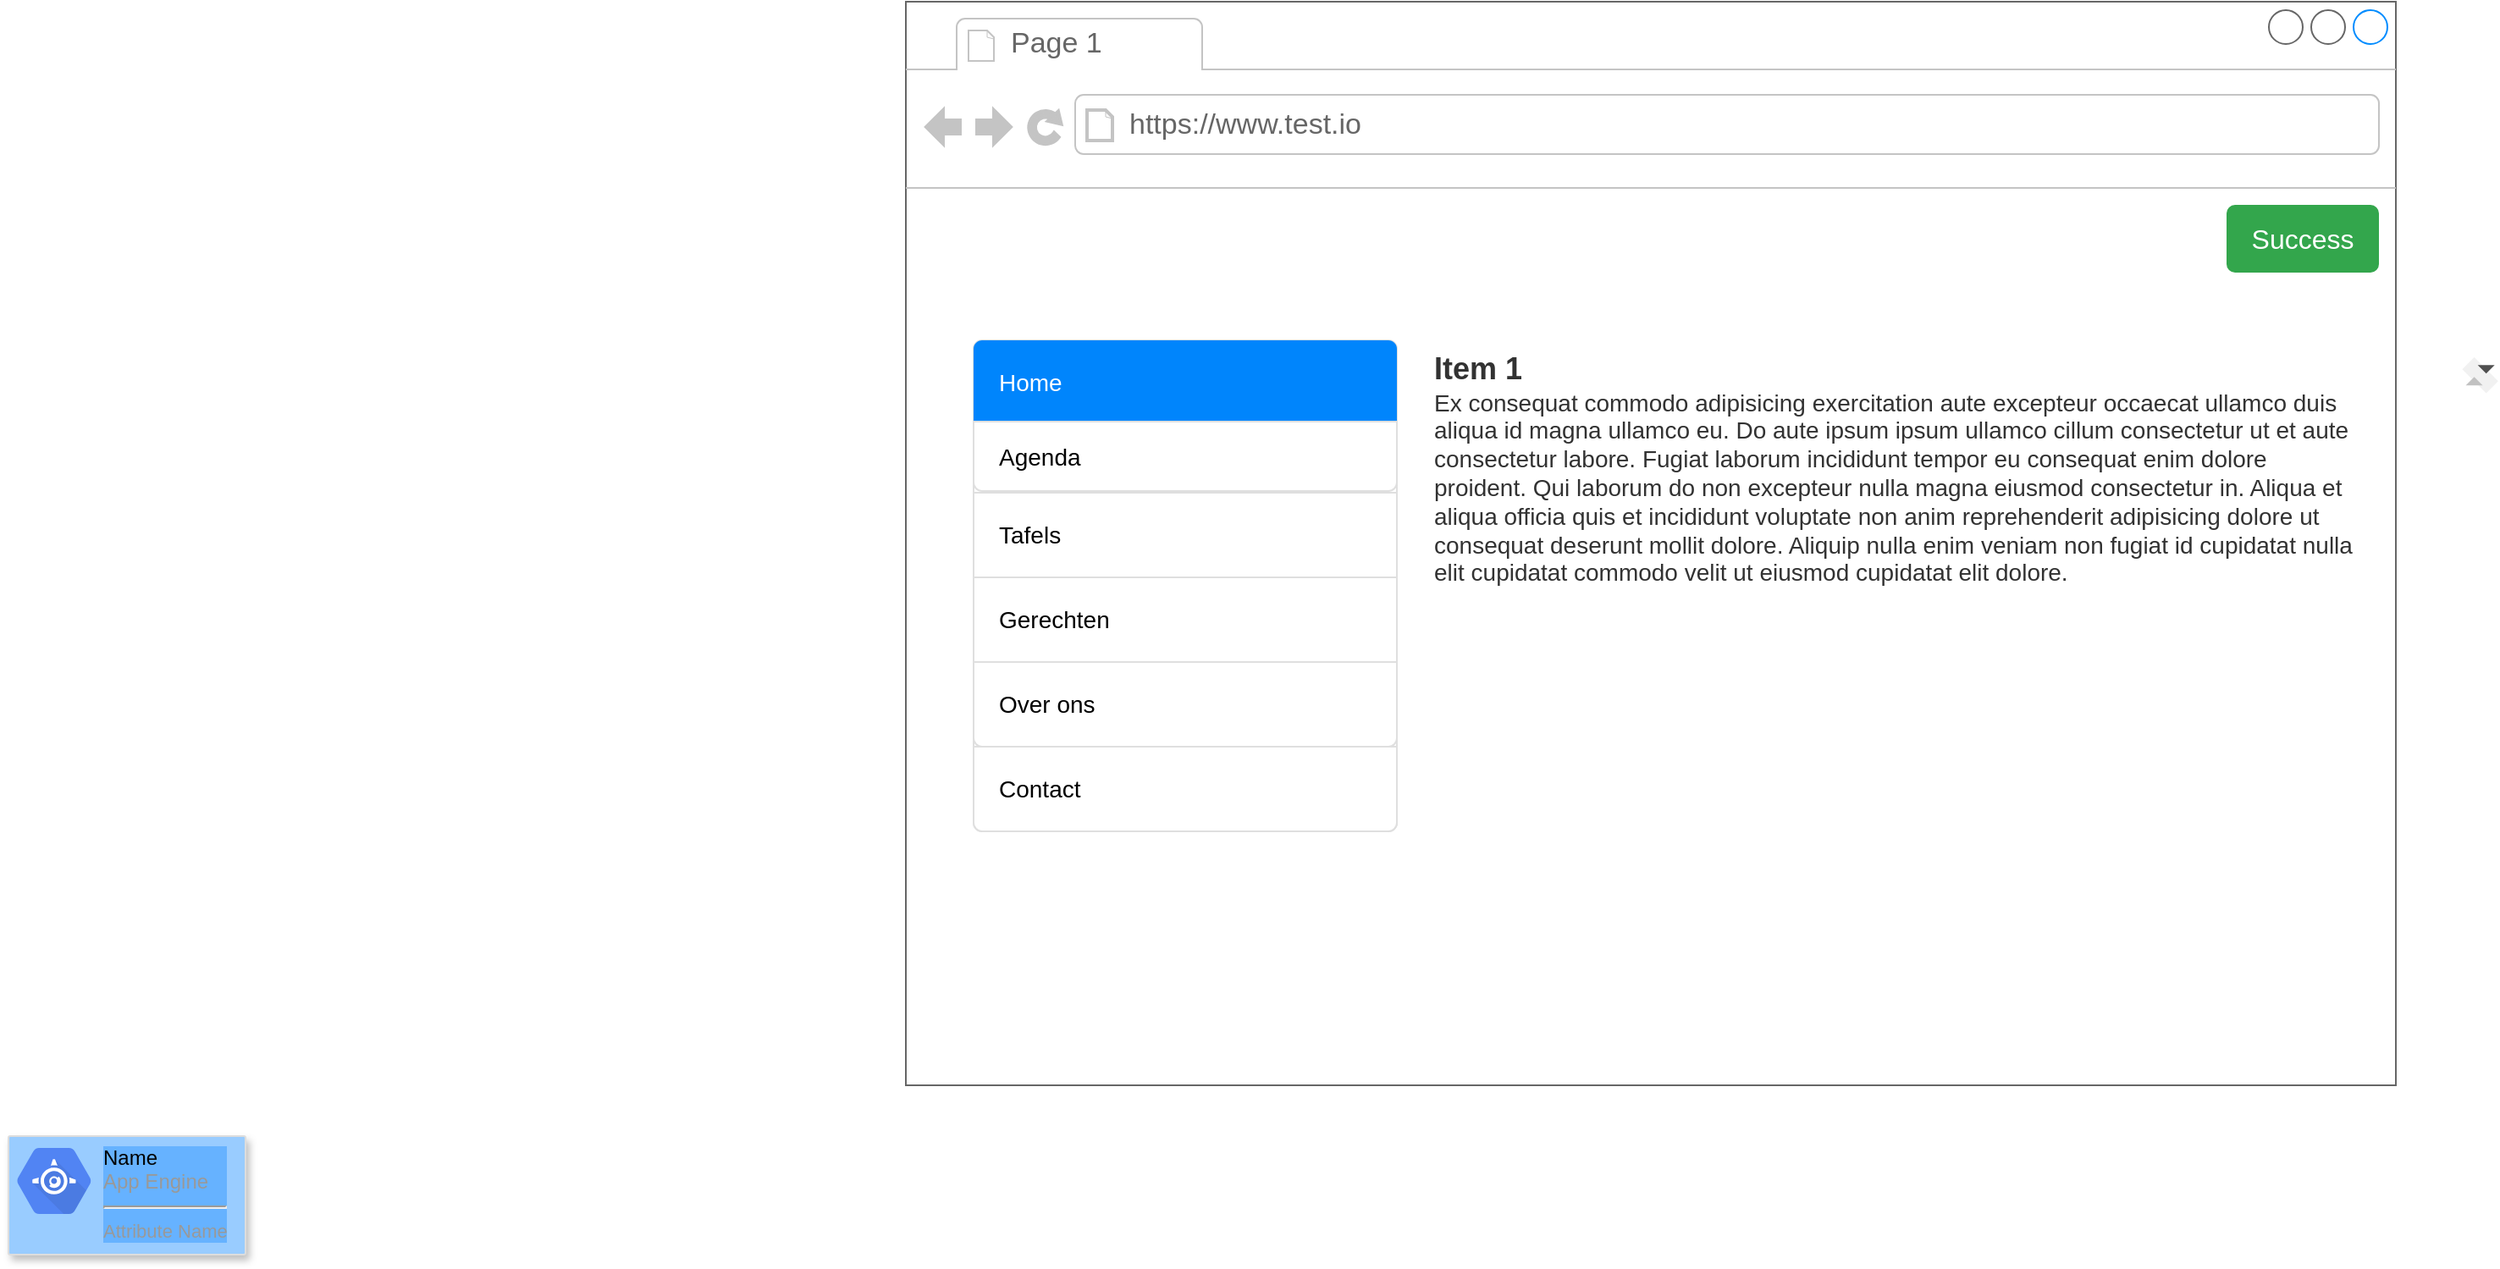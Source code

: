 <mxfile version="16.6.3" type="github" pages="3">
  <diagram id="K6J_tRLVEq_lPAbEYUFF" name="Page-1">
    <mxGraphModel dx="2650" dy="776" grid="1" gridSize="10" guides="1" tooltips="1" connect="1" arrows="1" fold="1" page="1" pageScale="1" pageWidth="1100" pageHeight="850" math="0" shadow="0">
      <root>
        <mxCell id="0" />
        <mxCell id="1" parent="0" />
        <mxCell id="5VyVQo-HFzip59mYqOMK-1" value="" style="strokeWidth=1;shadow=0;dashed=0;align=center;html=1;shape=mxgraph.mockup.containers.browserWindow;rSize=0;strokeColor=#666666;strokeColor2=#008cff;strokeColor3=#c4c4c4;mainText=,;recursiveResize=0;" parent="1" vertex="1">
          <mxGeometry x="260" y="170" width="880" height="640" as="geometry" />
        </mxCell>
        <mxCell id="5VyVQo-HFzip59mYqOMK-2" value="Page 1" style="strokeWidth=1;shadow=0;dashed=0;align=center;html=1;shape=mxgraph.mockup.containers.anchor;fontSize=17;fontColor=#666666;align=left;" parent="5VyVQo-HFzip59mYqOMK-1" vertex="1">
          <mxGeometry x="60" y="12" width="110" height="26" as="geometry" />
        </mxCell>
        <mxCell id="5VyVQo-HFzip59mYqOMK-3" value="https://www.test.io" style="strokeWidth=1;shadow=0;dashed=0;align=center;html=1;shape=mxgraph.mockup.containers.anchor;rSize=0;fontSize=17;fontColor=#666666;align=left;" parent="5VyVQo-HFzip59mYqOMK-1" vertex="1">
          <mxGeometry x="130" y="60" width="250" height="26" as="geometry" />
        </mxCell>
        <mxCell id="5VyVQo-HFzip59mYqOMK-18" value="" style="html=1;shadow=0;dashed=0;shape=mxgraph.bootstrap.rrect;rSize=5;strokeColor=#DFDFDF;html=1;whiteSpace=wrap;fillColor=#FFFFFF;fontColor=#000000;" parent="5VyVQo-HFzip59mYqOMK-1" vertex="1">
          <mxGeometry x="40" y="200" width="250" height="290" as="geometry" />
        </mxCell>
        <mxCell id="5VyVQo-HFzip59mYqOMK-19" value="Home" style="html=1;shadow=0;dashed=0;shape=mxgraph.bootstrap.topButton;rSize=5;strokeColor=none;fillColor=#0085FC;fontColor=#ffffff;perimeter=none;whiteSpace=wrap;resizeWidth=1;align=left;spacing=15;fontSize=14;" parent="5VyVQo-HFzip59mYqOMK-18" vertex="1">
          <mxGeometry width="250" height="50" relative="1" as="geometry">
            <mxPoint as="offset" />
          </mxGeometry>
        </mxCell>
        <mxCell id="5VyVQo-HFzip59mYqOMK-20" value="Tafels" style="strokeColor=inherit;fillColor=inherit;gradientColor=inherit;fontColor=inherit;html=1;shadow=0;dashed=0;perimeter=none;whiteSpace=wrap;resizeWidth=1;align=left;spacing=15;fontSize=14;" parent="5VyVQo-HFzip59mYqOMK-18" vertex="1">
          <mxGeometry width="250" height="50" relative="1" as="geometry">
            <mxPoint y="90" as="offset" />
          </mxGeometry>
        </mxCell>
        <mxCell id="5VyVQo-HFzip59mYqOMK-21" value="Gerechten" style="strokeColor=inherit;fillColor=inherit;gradientColor=inherit;fontColor=inherit;html=1;shadow=0;dashed=0;perimeter=none;whiteSpace=wrap;resizeWidth=1;align=left;spacing=15;fontSize=14;" parent="5VyVQo-HFzip59mYqOMK-18" vertex="1">
          <mxGeometry width="250" height="50" relative="1" as="geometry">
            <mxPoint y="140" as="offset" />
          </mxGeometry>
        </mxCell>
        <mxCell id="5VyVQo-HFzip59mYqOMK-22" value="Agenda" style="strokeColor=inherit;fillColor=inherit;gradientColor=inherit;fontColor=inherit;html=1;shadow=0;dashed=0;shape=mxgraph.bootstrap.bottomButton;rSize=5;perimeter=none;whiteSpace=wrap;resizeWidth=1;resizeHeight=0;align=left;spacing=15;fontSize=14;" parent="5VyVQo-HFzip59mYqOMK-18" vertex="1">
          <mxGeometry y="1" width="250" height="41" relative="1" as="geometry">
            <mxPoint y="-242" as="offset" />
          </mxGeometry>
        </mxCell>
        <mxCell id="5VyVQo-HFzip59mYqOMK-35" value="Over ons" style="strokeColor=inherit;fillColor=inherit;gradientColor=inherit;fontColor=inherit;html=1;shadow=0;dashed=0;shape=mxgraph.bootstrap.bottomButton;rSize=5;perimeter=none;whiteSpace=wrap;resizeWidth=1;resizeHeight=0;align=left;spacing=15;fontSize=14;" parent="5VyVQo-HFzip59mYqOMK-18" vertex="1">
          <mxGeometry y="190" width="250" height="50" as="geometry" />
        </mxCell>
        <mxCell id="5VyVQo-HFzip59mYqOMK-36" value="Contact" style="strokeColor=inherit;fillColor=inherit;gradientColor=inherit;fontColor=inherit;html=1;shadow=0;dashed=0;shape=mxgraph.bootstrap.bottomButton;rSize=5;perimeter=none;whiteSpace=wrap;resizeWidth=1;resizeHeight=0;align=left;spacing=15;fontSize=14;" parent="5VyVQo-HFzip59mYqOMK-18" vertex="1">
          <mxGeometry y="240" width="250" height="50" as="geometry" />
        </mxCell>
        <mxCell id="5VyVQo-HFzip59mYqOMK-23" value="&lt;font style=&quot;font-size: 18px&quot;&gt;&lt;b&gt;Item 1&lt;/b&gt;&lt;/font&gt;&lt;br&gt;Ex consequat commodo adipisicing exercitation aute excepteur occaecat ullamco duis aliqua id magna ullamco eu. Do aute ipsum ipsum ullamco cillum consectetur ut et aute consectetur labore. Fugiat laborum incididunt tempor eu consequat enim dolore proident. Qui laborum do non excepteur nulla magna eiusmod consectetur in. Aliqua et aliqua officia quis et incididunt voluptate non anim reprehenderit adipisicing dolore ut consequat deserunt mollit dolore. Aliquip nulla enim veniam non fugiat id cupidatat nulla elit cupidatat commodo velit ut eiusmod cupidatat elit dolore." style="fillColor=none;strokeColor=none;align=left;fontSize=14;fontColor=#323232;html=1;whiteSpace=wrap;verticalAlign=top;spacingRight=25;" parent="5VyVQo-HFzip59mYqOMK-1" vertex="1">
          <mxGeometry x="310" y="200" width="570" height="160" as="geometry" />
        </mxCell>
        <mxCell id="5VyVQo-HFzip59mYqOMK-24" value="" style="html=1;shadow=0;dashed=0;fillColor=#F1F1F1;strokeColor=none;resizeHeight=1;rotation=45;" parent="5VyVQo-HFzip59mYqOMK-23" vertex="1">
          <mxGeometry x="1" width="20" height="10" relative="1" as="geometry">
            <mxPoint x="39.81" y="15.6" as="offset" />
          </mxGeometry>
        </mxCell>
        <mxCell id="5VyVQo-HFzip59mYqOMK-26" value="" style="shape=triangle;direction=north;fillColor=#C1C1C1;strokeColor=none;perimeter=none;" parent="5VyVQo-HFzip59mYqOMK-24" vertex="1">
          <mxGeometry width="10" height="5" relative="1" as="geometry">
            <mxPoint x="5" y="7.5" as="offset" />
          </mxGeometry>
        </mxCell>
        <mxCell id="5VyVQo-HFzip59mYqOMK-27" value="" style="shape=triangle;direction=south;fillColor=#505050;strokeColor=none;perimeter=none;" parent="5VyVQo-HFzip59mYqOMK-24" vertex="1">
          <mxGeometry y="1" width="10" height="5" relative="1" as="geometry">
            <mxPoint x="5" y="-12.5" as="offset" />
          </mxGeometry>
        </mxCell>
        <mxCell id="5VyVQo-HFzip59mYqOMK-38" value="" style="shape=image;html=1;verticalAlign=top;verticalLabelPosition=bottom;labelBackgroundColor=#ffffff;imageAspect=0;aspect=fixed;image=https://cdn4.iconfinder.com/data/icons/miu/24/food-fork-spoon-restaurant-eating-outline-stroke-128.png;fillColor=#99CCFF;" parent="5VyVQo-HFzip59mYqOMK-1" vertex="1">
          <mxGeometry x="40" y="120" width="70" height="70" as="geometry" />
        </mxCell>
        <mxCell id="5VyVQo-HFzip59mYqOMK-41" value="Success" style="html=1;shadow=0;dashed=0;shape=mxgraph.bootstrap.rrect;rSize=5;strokeColor=none;strokeWidth=1;fillColor=#33A64C;fontColor=#FFFFFF;whiteSpace=wrap;align=center;verticalAlign=middle;spacingLeft=0;fontStyle=0;fontSize=16;spacing=5;" parent="5VyVQo-HFzip59mYqOMK-1" vertex="1">
          <mxGeometry x="780" y="120" width="90" height="40" as="geometry" />
        </mxCell>
        <mxCell id="5VyVQo-HFzip59mYqOMK-52" value="" style="strokeColor=#dddddd;shadow=1;strokeWidth=1;rounded=1;absoluteArcSize=1;arcSize=2;labelBackgroundColor=#66B2FF;fillColor=#99CCFF;" parent="1" vertex="1">
          <mxGeometry x="-270" y="840" width="140" height="70" as="geometry" />
        </mxCell>
        <mxCell id="5VyVQo-HFzip59mYqOMK-53" value="&lt;font color=&quot;#000000&quot;&gt;Name&lt;/font&gt;&lt;br&gt;App Engine&lt;hr&gt;&lt;font style=&quot;font-size: 11px&quot;&gt;Attribute Name&lt;/font&gt;" style="sketch=0;dashed=0;connectable=0;html=1;fillColor=#5184F3;strokeColor=none;shape=mxgraph.gcp2.app_engine;part=1;labelPosition=right;verticalLabelPosition=middle;align=left;verticalAlign=top;spacingLeft=5;fontColor=#999999;fontSize=12;spacingTop=-8;labelBackgroundColor=#66B2FF;" parent="5VyVQo-HFzip59mYqOMK-52" vertex="1">
          <mxGeometry width="44" height="39" relative="1" as="geometry">
            <mxPoint x="5" y="7" as="offset" />
          </mxGeometry>
        </mxCell>
      </root>
    </mxGraphModel>
  </diagram>
  <diagram id="MmVIAEuAHrnc6lL0AfFO" name="Page-2">
    <mxGraphModel dx="1550" dy="776" grid="1" gridSize="10" guides="1" tooltips="1" connect="1" arrows="1" fold="1" page="1" pageScale="1" pageWidth="1100" pageHeight="850" math="0" shadow="0">
      <root>
        <mxCell id="j9k-j_MA0UIodiUEjffE-0" />
        <mxCell id="j9k-j_MA0UIodiUEjffE-1" parent="j9k-j_MA0UIodiUEjffE-0" />
        <mxCell id="GJUT2b7dMNTfq6nCXXpO-0" value="" style="strokeWidth=1;shadow=0;dashed=0;align=center;html=1;shape=mxgraph.mockup.containers.browserWindow;rSize=0;strokeColor=#666666;strokeColor2=#008cff;strokeColor3=#c4c4c4;mainText=,;recursiveResize=0;" parent="j9k-j_MA0UIodiUEjffE-1" vertex="1">
          <mxGeometry x="260" y="170" width="880" height="640" as="geometry" />
        </mxCell>
        <mxCell id="GJUT2b7dMNTfq6nCXXpO-1" value="Gerechten" style="strokeWidth=1;shadow=0;dashed=0;align=center;html=1;shape=mxgraph.mockup.containers.anchor;fontSize=17;fontColor=#666666;align=left;" parent="GJUT2b7dMNTfq6nCXXpO-0" vertex="1">
          <mxGeometry x="60" y="12" width="110" height="26" as="geometry" />
        </mxCell>
        <mxCell id="GJUT2b7dMNTfq6nCXXpO-2" value="https://www.test.io/gerechten" style="strokeWidth=1;shadow=0;dashed=0;align=center;html=1;shape=mxgraph.mockup.containers.anchor;rSize=0;fontSize=17;fontColor=#666666;align=left;" parent="GJUT2b7dMNTfq6nCXXpO-0" vertex="1">
          <mxGeometry x="130" y="60" width="250" height="26" as="geometry" />
        </mxCell>
        <mxCell id="GJUT2b7dMNTfq6nCXXpO-3" value="" style="html=1;shadow=0;dashed=0;shape=mxgraph.bootstrap.rrect;rSize=5;strokeColor=#DFDFDF;html=1;whiteSpace=wrap;fillColor=#FFFFFF;fontColor=#000000;" parent="GJUT2b7dMNTfq6nCXXpO-0" vertex="1">
          <mxGeometry x="40" y="200" width="250" height="290" as="geometry" />
        </mxCell>
        <mxCell id="GJUT2b7dMNTfq6nCXXpO-4" value="Home" style="html=1;shadow=0;dashed=0;shape=mxgraph.bootstrap.topButton;rSize=5;strokeColor=inherit;fillColor=inherit;fontColor=inherit;perimeter=none;whiteSpace=wrap;resizeWidth=1;align=left;spacing=15;fontSize=14;gradientColor=inherit;" parent="GJUT2b7dMNTfq6nCXXpO-3" vertex="1">
          <mxGeometry width="250" height="50" relative="1" as="geometry">
            <mxPoint as="offset" />
          </mxGeometry>
        </mxCell>
        <mxCell id="GJUT2b7dMNTfq6nCXXpO-5" value="Tafels" style="strokeColor=inherit;fillColor=inherit;gradientColor=inherit;fontColor=inherit;html=1;shadow=0;dashed=0;perimeter=none;whiteSpace=wrap;resizeWidth=1;align=left;spacing=15;fontSize=14;" parent="GJUT2b7dMNTfq6nCXXpO-3" vertex="1">
          <mxGeometry width="250" height="50" relative="1" as="geometry">
            <mxPoint y="90" as="offset" />
          </mxGeometry>
        </mxCell>
        <mxCell id="GJUT2b7dMNTfq6nCXXpO-6" value="Gerechten" style="strokeColor=none;fillColor=#0085FC;fontColor=#ffffff;html=1;shadow=0;dashed=0;perimeter=none;whiteSpace=wrap;resizeWidth=1;align=left;spacing=15;fontSize=14;" parent="GJUT2b7dMNTfq6nCXXpO-3" vertex="1">
          <mxGeometry width="250" height="50" relative="1" as="geometry">
            <mxPoint y="140" as="offset" />
          </mxGeometry>
        </mxCell>
        <mxCell id="GJUT2b7dMNTfq6nCXXpO-7" value="Agenda" style="strokeColor=inherit;fillColor=inherit;gradientColor=inherit;fontColor=inherit;html=1;shadow=0;dashed=0;shape=mxgraph.bootstrap.bottomButton;rSize=5;perimeter=none;whiteSpace=wrap;resizeWidth=1;resizeHeight=0;align=left;spacing=15;fontSize=14;" parent="GJUT2b7dMNTfq6nCXXpO-3" vertex="1">
          <mxGeometry y="1" width="250" height="41" relative="1" as="geometry">
            <mxPoint y="-242" as="offset" />
          </mxGeometry>
        </mxCell>
        <mxCell id="GJUT2b7dMNTfq6nCXXpO-8" value="Over ons" style="strokeColor=inherit;fillColor=inherit;gradientColor=inherit;fontColor=inherit;html=1;shadow=0;dashed=0;shape=mxgraph.bootstrap.bottomButton;rSize=5;perimeter=none;whiteSpace=wrap;resizeWidth=1;resizeHeight=0;align=left;spacing=15;fontSize=14;" parent="GJUT2b7dMNTfq6nCXXpO-3" vertex="1">
          <mxGeometry y="190" width="250" height="50" as="geometry" />
        </mxCell>
        <mxCell id="GJUT2b7dMNTfq6nCXXpO-9" value="Contact" style="strokeColor=inherit;fillColor=inherit;gradientColor=inherit;fontColor=inherit;html=1;shadow=0;dashed=0;shape=mxgraph.bootstrap.bottomButton;rSize=5;perimeter=none;whiteSpace=wrap;resizeWidth=1;resizeHeight=0;align=left;spacing=15;fontSize=14;" parent="GJUT2b7dMNTfq6nCXXpO-3" vertex="1">
          <mxGeometry y="240" width="250" height="50" as="geometry" />
        </mxCell>
        <mxCell id="GJUT2b7dMNTfq6nCXXpO-14" value="" style="shape=image;html=1;verticalAlign=top;verticalLabelPosition=bottom;labelBackgroundColor=#ffffff;imageAspect=0;aspect=fixed;image=https://cdn4.iconfinder.com/data/icons/miu/24/food-fork-spoon-restaurant-eating-outline-stroke-128.png;fillColor=#99CCFF;" parent="GJUT2b7dMNTfq6nCXXpO-0" vertex="1">
          <mxGeometry x="40" y="120" width="70" height="70" as="geometry" />
        </mxCell>
        <mxCell id="GJUT2b7dMNTfq6nCXXpO-15" value="Success" style="html=1;shadow=0;dashed=0;shape=mxgraph.bootstrap.rrect;rSize=5;strokeColor=none;strokeWidth=1;fillColor=#33A64C;fontColor=#FFFFFF;whiteSpace=wrap;align=center;verticalAlign=middle;spacingLeft=0;fontStyle=0;fontSize=16;spacing=5;" parent="GJUT2b7dMNTfq6nCXXpO-0" vertex="1">
          <mxGeometry x="780" y="120" width="90" height="40" as="geometry" />
        </mxCell>
        <mxCell id="GJUT2b7dMNTfq6nCXXpO-20" value="" style="shape=image;html=1;verticalAlign=top;verticalLabelPosition=bottom;labelBackgroundColor=#ffffff;imageAspect=0;aspect=fixed;image=https://cdn4.iconfinder.com/data/icons/restaurant-135/32/Restaurant_restaurant_menu_food_fork-128.png;strokeColor=#99FF33;fillColor=#99CCFF;" parent="GJUT2b7dMNTfq6nCXXpO-0" vertex="1">
          <mxGeometry x="690" y="200" width="128" height="128" as="geometry" />
        </mxCell>
        <mxCell id="GJUT2b7dMNTfq6nCXXpO-29" value="" style="shape=image;html=1;verticalAlign=top;verticalLabelPosition=bottom;labelBackgroundColor=#ffffff;imageAspect=0;aspect=fixed;image=https://cdn4.iconfinder.com/data/icons/restaurant-135/32/Restaurant_restaurant_menu_food_fork-128.png;strokeColor=#99FF33;fillColor=#99CCFF;" parent="GJUT2b7dMNTfq6nCXXpO-0" vertex="1">
          <mxGeometry x="330" y="190" width="68" height="68" as="geometry" />
        </mxCell>
        <mxCell id="GJUT2b7dMNTfq6nCXXpO-28" value="" style="shape=image;html=1;verticalAlign=top;verticalLabelPosition=bottom;labelBackgroundColor=#ffffff;imageAspect=0;aspect=fixed;image=https://cdn4.iconfinder.com/data/icons/restaurant-135/32/Restaurant_restaurant_menu_food_fork-128.png;strokeColor=#99FF33;fillColor=#99CCFF;" parent="GJUT2b7dMNTfq6nCXXpO-0" vertex="1">
          <mxGeometry x="430" y="200" width="128" height="128" as="geometry" />
        </mxCell>
        <mxCell id="GJUT2b7dMNTfq6nCXXpO-27" value="" style="shape=image;html=1;verticalAlign=top;verticalLabelPosition=bottom;labelBackgroundColor=#ffffff;imageAspect=0;aspect=fixed;image=https://cdn4.iconfinder.com/data/icons/restaurant-135/32/Restaurant_restaurant_menu_food_fork-128.png;strokeColor=#99FF33;fillColor=#99CCFF;" parent="GJUT2b7dMNTfq6nCXXpO-0" vertex="1">
          <mxGeometry x="562" y="200" width="128" height="128" as="geometry" />
        </mxCell>
        <mxCell id="GJUT2b7dMNTfq6nCXXpO-21" value="" style="shape=image;html=1;verticalAlign=top;verticalLabelPosition=bottom;labelBackgroundColor=#ffffff;imageAspect=0;aspect=fixed;image=https://cdn4.iconfinder.com/data/icons/restaurant-135/32/Restaurant_restaurant_menu_food_fork-128.png;strokeColor=#99FF33;fillColor=#99CCFF;" parent="GJUT2b7dMNTfq6nCXXpO-0" vertex="1">
          <mxGeometry x="320" y="350" width="128" height="128" as="geometry" />
        </mxCell>
        <mxCell id="GJUT2b7dMNTfq6nCXXpO-25" value="" style="shape=image;html=1;verticalAlign=top;verticalLabelPosition=bottom;labelBackgroundColor=#ffffff;imageAspect=0;aspect=fixed;image=https://cdn4.iconfinder.com/data/icons/restaurant-135/32/Restaurant_restaurant_menu_food_fork-128.png;strokeColor=#99FF33;fillColor=#99CCFF;" parent="GJUT2b7dMNTfq6nCXXpO-0" vertex="1">
          <mxGeometry x="434" y="350" width="128" height="128" as="geometry" />
        </mxCell>
        <mxCell id="GJUT2b7dMNTfq6nCXXpO-22" value="" style="shape=image;html=1;verticalAlign=top;verticalLabelPosition=bottom;labelBackgroundColor=#ffffff;imageAspect=0;aspect=fixed;image=https://cdn4.iconfinder.com/data/icons/restaurant-135/32/Restaurant_restaurant_menu_food_fork-128.png;strokeColor=#99FF33;fillColor=#99CCFF;" parent="GJUT2b7dMNTfq6nCXXpO-0" vertex="1">
          <mxGeometry x="552" y="350" width="128" height="128" as="geometry" />
        </mxCell>
        <mxCell id="GJUT2b7dMNTfq6nCXXpO-26" value="" style="shape=image;html=1;verticalAlign=top;verticalLabelPosition=bottom;labelBackgroundColor=#ffffff;imageAspect=0;aspect=fixed;image=https://cdn4.iconfinder.com/data/icons/restaurant-135/32/Restaurant_restaurant_menu_food_fork-128.png;strokeColor=#99FF33;fillColor=#99CCFF;" parent="GJUT2b7dMNTfq6nCXXpO-0" vertex="1">
          <mxGeometry x="690" y="350" width="128" height="128" as="geometry" />
        </mxCell>
        <mxCell id="GJUT2b7dMNTfq6nCXXpO-30" value="" style="shape=image;html=1;verticalAlign=top;verticalLabelPosition=bottom;labelBackgroundColor=#ffffff;imageAspect=0;aspect=fixed;image=https://cdn4.iconfinder.com/data/icons/restaurant-135/32/Restaurant_restaurant_menu_food_fork-128.png;strokeColor=#99FF33;fillColor=#99CCFF;" parent="GJUT2b7dMNTfq6nCXXpO-0" vertex="1">
          <mxGeometry x="320" y="478" width="128" height="128" as="geometry" />
        </mxCell>
        <mxCell id="GJUT2b7dMNTfq6nCXXpO-31" value="" style="shape=image;html=1;verticalAlign=top;verticalLabelPosition=bottom;labelBackgroundColor=#ffffff;imageAspect=0;aspect=fixed;image=https://cdn4.iconfinder.com/data/icons/restaurant-135/32/Restaurant_restaurant_menu_food_fork-128.png;strokeColor=#99FF33;fillColor=#99CCFF;" parent="GJUT2b7dMNTfq6nCXXpO-0" vertex="1">
          <mxGeometry x="430" y="478" width="128" height="128" as="geometry" />
        </mxCell>
        <mxCell id="GJUT2b7dMNTfq6nCXXpO-32" value="" style="shape=image;html=1;verticalAlign=top;verticalLabelPosition=bottom;labelBackgroundColor=#ffffff;imageAspect=0;aspect=fixed;image=https://cdn4.iconfinder.com/data/icons/restaurant-135/32/Restaurant_restaurant_menu_food_fork-128.png;strokeColor=#99FF33;fillColor=#99CCFF;" parent="GJUT2b7dMNTfq6nCXXpO-0" vertex="1">
          <mxGeometry x="552" y="478" width="128" height="128" as="geometry" />
        </mxCell>
        <mxCell id="GJUT2b7dMNTfq6nCXXpO-33" value="" style="shape=image;html=1;verticalAlign=top;verticalLabelPosition=bottom;labelBackgroundColor=#ffffff;imageAspect=0;aspect=fixed;image=https://cdn4.iconfinder.com/data/icons/restaurant-135/32/Restaurant_restaurant_menu_food_fork-128.png;strokeColor=#99FF33;fillColor=#99CCFF;" parent="GJUT2b7dMNTfq6nCXXpO-0" vertex="1">
          <mxGeometry x="690" y="478" width="128" height="128" as="geometry" />
        </mxCell>
      </root>
    </mxGraphModel>
  </diagram>
  <diagram id="5OUxlLkc250nYp1ZlOiw" name="Page-3">
    <mxGraphModel dx="1550" dy="776" grid="1" gridSize="10" guides="1" tooltips="1" connect="1" arrows="1" fold="1" page="1" pageScale="1" pageWidth="1169" pageHeight="827" math="0" shadow="0">
      <root>
        <mxCell id="4wdw4Kn6r6U6E3YTfGxM-0" />
        <mxCell id="4wdw4Kn6r6U6E3YTfGxM-1" parent="4wdw4Kn6r6U6E3YTfGxM-0" />
        <mxCell id="vEWcsnxENSLzKa6nW2Ym-0" value="member" style="shape=table;startSize=30;container=1;collapsible=1;childLayout=tableLayout;fixedRows=1;rowLines=0;fontStyle=1;align=center;resizeLast=1;" vertex="1" parent="4wdw4Kn6r6U6E3YTfGxM-1">
          <mxGeometry x="390" y="180" width="180" height="190" as="geometry" />
        </mxCell>
        <mxCell id="vEWcsnxENSLzKa6nW2Ym-1" value="" style="shape=tableRow;horizontal=0;startSize=0;swimlaneHead=0;swimlaneBody=0;fillColor=none;collapsible=0;dropTarget=0;points=[[0,0.5],[1,0.5]];portConstraint=eastwest;top=0;left=0;right=0;bottom=1;" vertex="1" parent="vEWcsnxENSLzKa6nW2Ym-0">
          <mxGeometry y="30" width="180" height="30" as="geometry" />
        </mxCell>
        <mxCell id="vEWcsnxENSLzKa6nW2Ym-2" value="PK" style="shape=partialRectangle;connectable=0;fillColor=none;top=0;left=0;bottom=0;right=0;fontStyle=1;overflow=hidden;" vertex="1" parent="vEWcsnxENSLzKa6nW2Ym-1">
          <mxGeometry width="30" height="30" as="geometry">
            <mxRectangle width="30" height="30" as="alternateBounds" />
          </mxGeometry>
        </mxCell>
        <mxCell id="vEWcsnxENSLzKa6nW2Ym-3" value="id" style="shape=partialRectangle;connectable=0;fillColor=none;top=0;left=0;bottom=0;right=0;align=left;spacingLeft=6;fontStyle=5;overflow=hidden;" vertex="1" parent="vEWcsnxENSLzKa6nW2Ym-1">
          <mxGeometry x="30" width="150" height="30" as="geometry">
            <mxRectangle width="150" height="30" as="alternateBounds" />
          </mxGeometry>
        </mxCell>
        <mxCell id="vEWcsnxENSLzKa6nW2Ym-4" value="" style="shape=tableRow;horizontal=0;startSize=0;swimlaneHead=0;swimlaneBody=0;fillColor=none;collapsible=0;dropTarget=0;points=[[0,0.5],[1,0.5]];portConstraint=eastwest;top=0;left=0;right=0;bottom=0;" vertex="1" parent="vEWcsnxENSLzKa6nW2Ym-0">
          <mxGeometry y="60" width="180" height="30" as="geometry" />
        </mxCell>
        <mxCell id="vEWcsnxENSLzKa6nW2Ym-5" value="" style="shape=partialRectangle;connectable=0;fillColor=none;top=0;left=0;bottom=0;right=0;editable=1;overflow=hidden;" vertex="1" parent="vEWcsnxENSLzKa6nW2Ym-4">
          <mxGeometry width="30" height="30" as="geometry">
            <mxRectangle width="30" height="30" as="alternateBounds" />
          </mxGeometry>
        </mxCell>
        <mxCell id="vEWcsnxENSLzKa6nW2Ym-6" value="name" style="shape=partialRectangle;connectable=0;fillColor=none;top=0;left=0;bottom=0;right=0;align=left;spacingLeft=6;overflow=hidden;" vertex="1" parent="vEWcsnxENSLzKa6nW2Ym-4">
          <mxGeometry x="30" width="150" height="30" as="geometry">
            <mxRectangle width="150" height="30" as="alternateBounds" />
          </mxGeometry>
        </mxCell>
        <mxCell id="vEWcsnxENSLzKa6nW2Ym-7" value="" style="shape=tableRow;horizontal=0;startSize=0;swimlaneHead=0;swimlaneBody=0;fillColor=none;collapsible=0;dropTarget=0;points=[[0,0.5],[1,0.5]];portConstraint=eastwest;top=0;left=0;right=0;bottom=0;" vertex="1" parent="vEWcsnxENSLzKa6nW2Ym-0">
          <mxGeometry y="90" width="180" height="30" as="geometry" />
        </mxCell>
        <mxCell id="vEWcsnxENSLzKa6nW2Ym-8" value="" style="shape=partialRectangle;connectable=0;fillColor=none;top=0;left=0;bottom=0;right=0;editable=1;overflow=hidden;" vertex="1" parent="vEWcsnxENSLzKa6nW2Ym-7">
          <mxGeometry width="30" height="30" as="geometry">
            <mxRectangle width="30" height="30" as="alternateBounds" />
          </mxGeometry>
        </mxCell>
        <mxCell id="vEWcsnxENSLzKa6nW2Ym-9" value="DOB" style="shape=partialRectangle;connectable=0;fillColor=none;top=0;left=0;bottom=0;right=0;align=left;spacingLeft=6;overflow=hidden;" vertex="1" parent="vEWcsnxENSLzKa6nW2Ym-7">
          <mxGeometry x="30" width="150" height="30" as="geometry">
            <mxRectangle width="150" height="30" as="alternateBounds" />
          </mxGeometry>
        </mxCell>
        <mxCell id="vEWcsnxENSLzKa6nW2Ym-10" value="" style="shape=tableRow;horizontal=0;startSize=0;swimlaneHead=0;swimlaneBody=0;fillColor=none;collapsible=0;dropTarget=0;points=[[0,0.5],[1,0.5]];portConstraint=eastwest;top=0;left=0;right=0;bottom=0;" vertex="1" parent="vEWcsnxENSLzKa6nW2Ym-0">
          <mxGeometry y="120" width="180" height="30" as="geometry" />
        </mxCell>
        <mxCell id="vEWcsnxENSLzKa6nW2Ym-11" value="" style="shape=partialRectangle;connectable=0;fillColor=none;top=0;left=0;bottom=0;right=0;editable=1;overflow=hidden;" vertex="1" parent="vEWcsnxENSLzKa6nW2Ym-10">
          <mxGeometry width="30" height="30" as="geometry">
            <mxRectangle width="30" height="30" as="alternateBounds" />
          </mxGeometry>
        </mxCell>
        <mxCell id="vEWcsnxENSLzKa6nW2Ym-12" value="e_mail" style="shape=partialRectangle;connectable=0;fillColor=none;top=0;left=0;bottom=0;right=0;align=left;spacingLeft=6;overflow=hidden;" vertex="1" parent="vEWcsnxENSLzKa6nW2Ym-10">
          <mxGeometry x="30" width="150" height="30" as="geometry">
            <mxRectangle width="150" height="30" as="alternateBounds" />
          </mxGeometry>
        </mxCell>
        <mxCell id="vEWcsnxENSLzKa6nW2Ym-22" style="shape=tableRow;horizontal=0;startSize=0;swimlaneHead=0;swimlaneBody=0;fillColor=none;collapsible=0;dropTarget=0;points=[[0,0.5],[1,0.5]];portConstraint=eastwest;top=0;left=0;right=0;bottom=0;" vertex="1" parent="vEWcsnxENSLzKa6nW2Ym-0">
          <mxGeometry y="150" width="180" height="30" as="geometry" />
        </mxCell>
        <mxCell id="vEWcsnxENSLzKa6nW2Ym-23" style="shape=partialRectangle;connectable=0;fillColor=none;top=0;left=0;bottom=0;right=0;editable=1;overflow=hidden;" vertex="1" parent="vEWcsnxENSLzKa6nW2Ym-22">
          <mxGeometry width="30" height="30" as="geometry">
            <mxRectangle width="30" height="30" as="alternateBounds" />
          </mxGeometry>
        </mxCell>
        <mxCell id="vEWcsnxENSLzKa6nW2Ym-24" value="phone" style="shape=partialRectangle;connectable=0;fillColor=none;top=0;left=0;bottom=0;right=0;align=left;spacingLeft=6;overflow=hidden;" vertex="1" parent="vEWcsnxENSLzKa6nW2Ym-22">
          <mxGeometry x="30" width="150" height="30" as="geometry">
            <mxRectangle width="150" height="30" as="alternateBounds" />
          </mxGeometry>
        </mxCell>
        <mxCell id="vEWcsnxENSLzKa6nW2Ym-25" value="tournament" style="shape=table;startSize=30;container=1;collapsible=1;childLayout=tableLayout;fixedRows=1;rowLines=0;fontStyle=1;align=center;resizeLast=1;" vertex="1" parent="4wdw4Kn6r6U6E3YTfGxM-1">
          <mxGeometry x="430" y="510" width="180" height="160" as="geometry" />
        </mxCell>
        <mxCell id="vEWcsnxENSLzKa6nW2Ym-26" value="" style="shape=tableRow;horizontal=0;startSize=0;swimlaneHead=0;swimlaneBody=0;fillColor=none;collapsible=0;dropTarget=0;points=[[0,0.5],[1,0.5]];portConstraint=eastwest;top=0;left=0;right=0;bottom=1;" vertex="1" parent="vEWcsnxENSLzKa6nW2Ym-25">
          <mxGeometry y="30" width="180" height="30" as="geometry" />
        </mxCell>
        <mxCell id="vEWcsnxENSLzKa6nW2Ym-27" value="PK" style="shape=partialRectangle;connectable=0;fillColor=none;top=0;left=0;bottom=0;right=0;fontStyle=1;overflow=hidden;" vertex="1" parent="vEWcsnxENSLzKa6nW2Ym-26">
          <mxGeometry width="30" height="30" as="geometry">
            <mxRectangle width="30" height="30" as="alternateBounds" />
          </mxGeometry>
        </mxCell>
        <mxCell id="vEWcsnxENSLzKa6nW2Ym-28" value="id" style="shape=partialRectangle;connectable=0;fillColor=none;top=0;left=0;bottom=0;right=0;align=left;spacingLeft=6;fontStyle=5;overflow=hidden;" vertex="1" parent="vEWcsnxENSLzKa6nW2Ym-26">
          <mxGeometry x="30" width="150" height="30" as="geometry">
            <mxRectangle width="150" height="30" as="alternateBounds" />
          </mxGeometry>
        </mxCell>
        <mxCell id="vEWcsnxENSLzKa6nW2Ym-29" value="" style="shape=tableRow;horizontal=0;startSize=0;swimlaneHead=0;swimlaneBody=0;fillColor=none;collapsible=0;dropTarget=0;points=[[0,0.5],[1,0.5]];portConstraint=eastwest;top=0;left=0;right=0;bottom=0;" vertex="1" parent="vEWcsnxENSLzKa6nW2Ym-25">
          <mxGeometry y="60" width="180" height="30" as="geometry" />
        </mxCell>
        <mxCell id="vEWcsnxENSLzKa6nW2Ym-30" value="" style="shape=partialRectangle;connectable=0;fillColor=none;top=0;left=0;bottom=0;right=0;editable=1;overflow=hidden;" vertex="1" parent="vEWcsnxENSLzKa6nW2Ym-29">
          <mxGeometry width="30" height="30" as="geometry">
            <mxRectangle width="30" height="30" as="alternateBounds" />
          </mxGeometry>
        </mxCell>
        <mxCell id="vEWcsnxENSLzKa6nW2Ym-31" value="name" style="shape=partialRectangle;connectable=0;fillColor=none;top=0;left=0;bottom=0;right=0;align=left;spacingLeft=6;overflow=hidden;" vertex="1" parent="vEWcsnxENSLzKa6nW2Ym-29">
          <mxGeometry x="30" width="150" height="30" as="geometry">
            <mxRectangle width="150" height="30" as="alternateBounds" />
          </mxGeometry>
        </mxCell>
        <mxCell id="vEWcsnxENSLzKa6nW2Ym-32" value="" style="shape=tableRow;horizontal=0;startSize=0;swimlaneHead=0;swimlaneBody=0;fillColor=none;collapsible=0;dropTarget=0;points=[[0,0.5],[1,0.5]];portConstraint=eastwest;top=0;left=0;right=0;bottom=0;" vertex="1" parent="vEWcsnxENSLzKa6nW2Ym-25">
          <mxGeometry y="90" width="180" height="30" as="geometry" />
        </mxCell>
        <mxCell id="vEWcsnxENSLzKa6nW2Ym-33" value="" style="shape=partialRectangle;connectable=0;fillColor=none;top=0;left=0;bottom=0;right=0;editable=1;overflow=hidden;" vertex="1" parent="vEWcsnxENSLzKa6nW2Ym-32">
          <mxGeometry width="30" height="30" as="geometry">
            <mxRectangle width="30" height="30" as="alternateBounds" />
          </mxGeometry>
        </mxCell>
        <mxCell id="vEWcsnxENSLzKa6nW2Ym-34" value="date" style="shape=partialRectangle;connectable=0;fillColor=none;top=0;left=0;bottom=0;right=0;align=left;spacingLeft=6;overflow=hidden;" vertex="1" parent="vEWcsnxENSLzKa6nW2Ym-32">
          <mxGeometry x="30" width="150" height="30" as="geometry">
            <mxRectangle width="150" height="30" as="alternateBounds" />
          </mxGeometry>
        </mxCell>
        <mxCell id="vEWcsnxENSLzKa6nW2Ym-35" value="" style="shape=tableRow;horizontal=0;startSize=0;swimlaneHead=0;swimlaneBody=0;fillColor=none;collapsible=0;dropTarget=0;points=[[0,0.5],[1,0.5]];portConstraint=eastwest;top=0;left=0;right=0;bottom=0;" vertex="1" parent="vEWcsnxENSLzKa6nW2Ym-25">
          <mxGeometry y="120" width="180" height="30" as="geometry" />
        </mxCell>
        <mxCell id="vEWcsnxENSLzKa6nW2Ym-36" value="" style="shape=partialRectangle;connectable=0;fillColor=none;top=0;left=0;bottom=0;right=0;editable=1;overflow=hidden;" vertex="1" parent="vEWcsnxENSLzKa6nW2Ym-35">
          <mxGeometry width="30" height="30" as="geometry">
            <mxRectangle width="30" height="30" as="alternateBounds" />
          </mxGeometry>
        </mxCell>
        <mxCell id="vEWcsnxENSLzKa6nW2Ym-37" value="capacity" style="shape=partialRectangle;connectable=0;fillColor=none;top=0;left=0;bottom=0;right=0;align=left;spacingLeft=6;overflow=hidden;" vertex="1" parent="vEWcsnxENSLzKa6nW2Ym-35">
          <mxGeometry x="30" width="150" height="30" as="geometry">
            <mxRectangle width="150" height="30" as="alternateBounds" />
          </mxGeometry>
        </mxCell>
        <mxCell id="vEWcsnxENSLzKa6nW2Ym-38" value="race" style="shape=table;startSize=30;container=1;collapsible=1;childLayout=tableLayout;fixedRows=1;rowLines=0;fontStyle=1;align=center;resizeLast=1;" vertex="1" parent="4wdw4Kn6r6U6E3YTfGxM-1">
          <mxGeometry x="740" y="330" width="180" height="220" as="geometry" />
        </mxCell>
        <mxCell id="vEWcsnxENSLzKa6nW2Ym-39" value="" style="shape=tableRow;horizontal=0;startSize=0;swimlaneHead=0;swimlaneBody=0;fillColor=none;collapsible=0;dropTarget=0;points=[[0,0.5],[1,0.5]];portConstraint=eastwest;top=0;left=0;right=0;bottom=1;" vertex="1" parent="vEWcsnxENSLzKa6nW2Ym-38">
          <mxGeometry y="30" width="180" height="30" as="geometry" />
        </mxCell>
        <mxCell id="vEWcsnxENSLzKa6nW2Ym-40" value="PK" style="shape=partialRectangle;connectable=0;fillColor=none;top=0;left=0;bottom=0;right=0;fontStyle=1;overflow=hidden;" vertex="1" parent="vEWcsnxENSLzKa6nW2Ym-39">
          <mxGeometry width="30" height="30" as="geometry">
            <mxRectangle width="30" height="30" as="alternateBounds" />
          </mxGeometry>
        </mxCell>
        <mxCell id="vEWcsnxENSLzKa6nW2Ym-41" value="id" style="shape=partialRectangle;connectable=0;fillColor=none;top=0;left=0;bottom=0;right=0;align=left;spacingLeft=6;fontStyle=5;overflow=hidden;" vertex="1" parent="vEWcsnxENSLzKa6nW2Ym-39">
          <mxGeometry x="30" width="150" height="30" as="geometry">
            <mxRectangle width="150" height="30" as="alternateBounds" />
          </mxGeometry>
        </mxCell>
        <mxCell id="vEWcsnxENSLzKa6nW2Ym-42" value="" style="shape=tableRow;horizontal=0;startSize=0;swimlaneHead=0;swimlaneBody=0;fillColor=none;collapsible=0;dropTarget=0;points=[[0,0.5],[1,0.5]];portConstraint=eastwest;top=0;left=0;right=0;bottom=0;" vertex="1" parent="vEWcsnxENSLzKa6nW2Ym-38">
          <mxGeometry y="60" width="180" height="30" as="geometry" />
        </mxCell>
        <mxCell id="vEWcsnxENSLzKa6nW2Ym-43" value="" style="shape=partialRectangle;connectable=0;fillColor=none;top=0;left=0;bottom=0;right=0;editable=1;overflow=hidden;" vertex="1" parent="vEWcsnxENSLzKa6nW2Ym-42">
          <mxGeometry width="30" height="30" as="geometry">
            <mxRectangle width="30" height="30" as="alternateBounds" />
          </mxGeometry>
        </mxCell>
        <mxCell id="vEWcsnxENSLzKa6nW2Ym-44" value="participant_1" style="shape=partialRectangle;connectable=0;fillColor=none;top=0;left=0;bottom=0;right=0;align=left;spacingLeft=6;overflow=hidden;" vertex="1" parent="vEWcsnxENSLzKa6nW2Ym-42">
          <mxGeometry x="30" width="150" height="30" as="geometry">
            <mxRectangle width="150" height="30" as="alternateBounds" />
          </mxGeometry>
        </mxCell>
        <mxCell id="vEWcsnxENSLzKa6nW2Ym-62" style="shape=tableRow;horizontal=0;startSize=0;swimlaneHead=0;swimlaneBody=0;fillColor=none;collapsible=0;dropTarget=0;points=[[0,0.5],[1,0.5]];portConstraint=eastwest;top=0;left=0;right=0;bottom=0;" vertex="1" parent="vEWcsnxENSLzKa6nW2Ym-38">
          <mxGeometry y="90" width="180" height="30" as="geometry" />
        </mxCell>
        <mxCell id="vEWcsnxENSLzKa6nW2Ym-63" style="shape=partialRectangle;connectable=0;fillColor=none;top=0;left=0;bottom=0;right=0;editable=1;overflow=hidden;" vertex="1" parent="vEWcsnxENSLzKa6nW2Ym-62">
          <mxGeometry width="30" height="30" as="geometry">
            <mxRectangle width="30" height="30" as="alternateBounds" />
          </mxGeometry>
        </mxCell>
        <mxCell id="vEWcsnxENSLzKa6nW2Ym-64" value="participant_2" style="shape=partialRectangle;connectable=0;fillColor=none;top=0;left=0;bottom=0;right=0;align=left;spacingLeft=6;overflow=hidden;" vertex="1" parent="vEWcsnxENSLzKa6nW2Ym-62">
          <mxGeometry x="30" width="150" height="30" as="geometry">
            <mxRectangle width="150" height="30" as="alternateBounds" />
          </mxGeometry>
        </mxCell>
        <mxCell id="vEWcsnxENSLzKa6nW2Ym-48" value="" style="shape=tableRow;horizontal=0;startSize=0;swimlaneHead=0;swimlaneBody=0;fillColor=none;collapsible=0;dropTarget=0;points=[[0,0.5],[1,0.5]];portConstraint=eastwest;top=0;left=0;right=0;bottom=0;" vertex="1" parent="vEWcsnxENSLzKa6nW2Ym-38">
          <mxGeometry y="120" width="180" height="30" as="geometry" />
        </mxCell>
        <mxCell id="vEWcsnxENSLzKa6nW2Ym-49" value="" style="shape=partialRectangle;connectable=0;fillColor=none;top=0;left=0;bottom=0;right=0;editable=1;overflow=hidden;" vertex="1" parent="vEWcsnxENSLzKa6nW2Ym-48">
          <mxGeometry width="30" height="30" as="geometry">
            <mxRectangle width="30" height="30" as="alternateBounds" />
          </mxGeometry>
        </mxCell>
        <mxCell id="vEWcsnxENSLzKa6nW2Ym-50" value="tournament_id" style="shape=partialRectangle;connectable=0;fillColor=none;top=0;left=0;bottom=0;right=0;align=left;spacingLeft=6;overflow=hidden;" vertex="1" parent="vEWcsnxENSLzKa6nW2Ym-48">
          <mxGeometry x="30" width="150" height="30" as="geometry">
            <mxRectangle width="150" height="30" as="alternateBounds" />
          </mxGeometry>
        </mxCell>
        <mxCell id="vEWcsnxENSLzKa6nW2Ym-54" style="shape=tableRow;horizontal=0;startSize=0;swimlaneHead=0;swimlaneBody=0;fillColor=none;collapsible=0;dropTarget=0;points=[[0,0.5],[1,0.5]];portConstraint=eastwest;top=0;left=0;right=0;bottom=0;" vertex="1" parent="vEWcsnxENSLzKa6nW2Ym-38">
          <mxGeometry y="150" width="180" height="30" as="geometry" />
        </mxCell>
        <mxCell id="vEWcsnxENSLzKa6nW2Ym-55" style="shape=partialRectangle;connectable=0;fillColor=none;top=0;left=0;bottom=0;right=0;editable=1;overflow=hidden;" vertex="1" parent="vEWcsnxENSLzKa6nW2Ym-54">
          <mxGeometry width="30" height="30" as="geometry">
            <mxRectangle width="30" height="30" as="alternateBounds" />
          </mxGeometry>
        </mxCell>
        <mxCell id="vEWcsnxENSLzKa6nW2Ym-56" value="winner" style="shape=partialRectangle;connectable=0;fillColor=none;top=0;left=0;bottom=0;right=0;align=left;spacingLeft=6;overflow=hidden;" vertex="1" parent="vEWcsnxENSLzKa6nW2Ym-54">
          <mxGeometry x="30" width="150" height="30" as="geometry">
            <mxRectangle width="150" height="30" as="alternateBounds" />
          </mxGeometry>
        </mxCell>
        <mxCell id="vEWcsnxENSLzKa6nW2Ym-51" style="shape=tableRow;horizontal=0;startSize=0;swimlaneHead=0;swimlaneBody=0;fillColor=none;collapsible=0;dropTarget=0;points=[[0,0.5],[1,0.5]];portConstraint=eastwest;top=0;left=0;right=0;bottom=0;" vertex="1" parent="vEWcsnxENSLzKa6nW2Ym-38">
          <mxGeometry y="180" width="180" height="30" as="geometry" />
        </mxCell>
        <mxCell id="vEWcsnxENSLzKa6nW2Ym-52" style="shape=partialRectangle;connectable=0;fillColor=none;top=0;left=0;bottom=0;right=0;editable=1;overflow=hidden;" vertex="1" parent="vEWcsnxENSLzKa6nW2Ym-51">
          <mxGeometry width="30" height="30" as="geometry">
            <mxRectangle width="30" height="30" as="alternateBounds" />
          </mxGeometry>
        </mxCell>
        <mxCell id="vEWcsnxENSLzKa6nW2Ym-53" value="date" style="shape=partialRectangle;connectable=0;fillColor=none;top=0;left=0;bottom=0;right=0;align=left;spacingLeft=6;overflow=hidden;" vertex="1" parent="vEWcsnxENSLzKa6nW2Ym-51">
          <mxGeometry x="30" width="150" height="30" as="geometry">
            <mxRectangle width="150" height="30" as="alternateBounds" />
          </mxGeometry>
        </mxCell>
        <mxCell id="vEWcsnxENSLzKa6nW2Ym-58" style="edgeStyle=orthogonalEdgeStyle;rounded=0;orthogonalLoop=1;jettySize=auto;html=1;exitX=1;exitY=0.5;exitDx=0;exitDy=0;entryX=0;entryY=0.5;entryDx=0;entryDy=0;startArrow=ERmandOne;startFill=0;endArrow=ERzeroToMany;endFill=0;" edge="1" parent="4wdw4Kn6r6U6E3YTfGxM-1" source="vEWcsnxENSLzKa6nW2Ym-26" target="vEWcsnxENSLzKa6nW2Ym-48">
          <mxGeometry relative="1" as="geometry" />
        </mxCell>
        <mxCell id="vEWcsnxENSLzKa6nW2Ym-59" style="edgeStyle=orthogonalEdgeStyle;rounded=0;orthogonalLoop=1;jettySize=auto;html=1;exitX=1;exitY=0.5;exitDx=0;exitDy=0;startArrow=ERmandOne;startFill=0;endArrow=ERzeroToMany;endFill=0;" edge="1" parent="4wdw4Kn6r6U6E3YTfGxM-1" source="vEWcsnxENSLzKa6nW2Ym-1" target="vEWcsnxENSLzKa6nW2Ym-42">
          <mxGeometry relative="1" as="geometry" />
        </mxCell>
        <mxCell id="vEWcsnxENSLzKa6nW2Ym-66" style="edgeStyle=orthogonalEdgeStyle;rounded=0;orthogonalLoop=1;jettySize=auto;html=1;exitX=1;exitY=0.5;exitDx=0;exitDy=0;entryX=0;entryY=0.5;entryDx=0;entryDy=0;startArrow=ERmandOne;startFill=0;endArrow=ERzeroToMany;endFill=0;" edge="1" parent="4wdw4Kn6r6U6E3YTfGxM-1" source="vEWcsnxENSLzKa6nW2Ym-1" target="vEWcsnxENSLzKa6nW2Ym-62">
          <mxGeometry relative="1" as="geometry">
            <Array as="points">
              <mxPoint x="570" y="230" />
              <mxPoint x="620" y="230" />
              <mxPoint x="620" y="435" />
            </Array>
          </mxGeometry>
        </mxCell>
      </root>
    </mxGraphModel>
  </diagram>
</mxfile>
